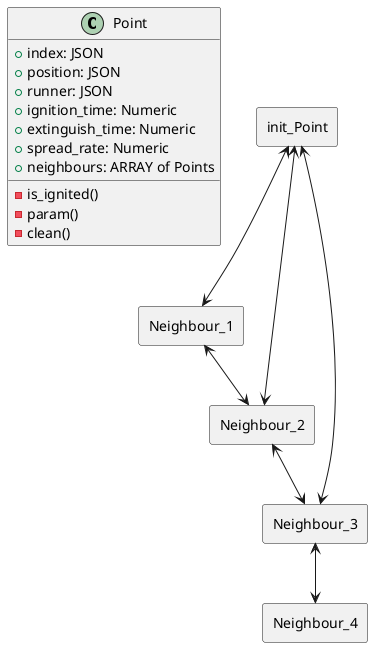 @startuml
allowmixing
class Point {
  + index: JSON
  + position: JSON
  + runner: JSON
  + ignition_time: Numeric
  + extinguish_time: Numeric
  + spread_rate: Numeric
  + neighbours: ARRAY of Points
  - is_ignited()
  - param()
  - clean()
}

Rectangle init_Point
Rectangle Neighbour_1
Rectangle Neighbour_2
Rectangle Neighbour_3
Rectangle Neighbour_4


init_Point <--> Neighbour_1
Neighbour_1 <--> Neighbour_2
init_Point <--> Neighbour_2
Neighbour_2 <--> Neighbour_3
init_Point <--> Neighbour_3
Neighbour_3 <--> Neighbour_4

@enduml